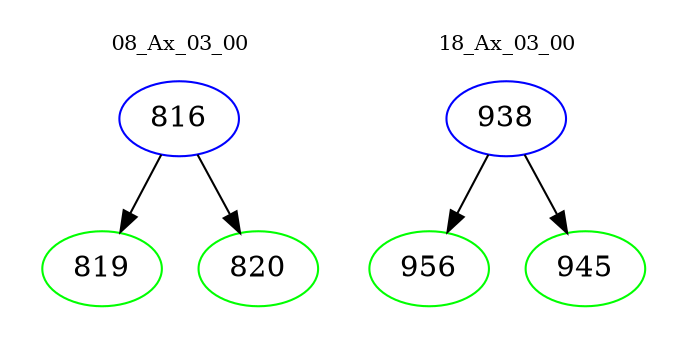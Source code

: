 digraph{
subgraph cluster_0 {
color = white
label = "08_Ax_03_00";
fontsize=10;
T0_816 [label="816", color="blue"]
T0_816 -> T0_819 [color="black"]
T0_819 [label="819", color="green"]
T0_816 -> T0_820 [color="black"]
T0_820 [label="820", color="green"]
}
subgraph cluster_1 {
color = white
label = "18_Ax_03_00";
fontsize=10;
T1_938 [label="938", color="blue"]
T1_938 -> T1_956 [color="black"]
T1_956 [label="956", color="green"]
T1_938 -> T1_945 [color="black"]
T1_945 [label="945", color="green"]
}
}
